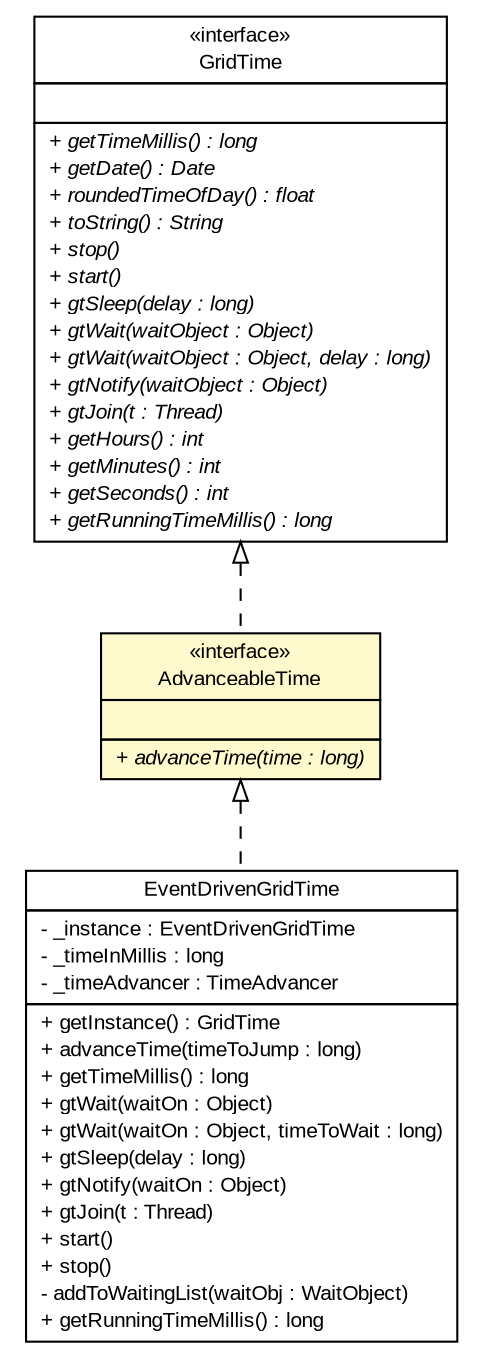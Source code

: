 #!/usr/local/bin/dot
#
# Class diagram 
# Generated by UMLGraph version R5_7_2-3-gee82a7 (http://www.umlgraph.org/)
#

digraph G {
	edge [fontname="arial",fontsize=10,labelfontname="arial",labelfontsize=10];
	node [fontname="arial",fontsize=10,shape=plaintext];
	nodesep=0.25;
	ranksep=0.5;
	// org.edg.data.replication.optorsim.time.GridTime
	c1360 [label=<<table title="org.edg.data.replication.optorsim.time.GridTime" border="0" cellborder="1" cellspacing="0" cellpadding="2" port="p" href="./GridTime.html">
		<tr><td><table border="0" cellspacing="0" cellpadding="1">
<tr><td align="center" balign="center"> &#171;interface&#187; </td></tr>
<tr><td align="center" balign="center"> GridTime </td></tr>
		</table></td></tr>
		<tr><td><table border="0" cellspacing="0" cellpadding="1">
<tr><td align="left" balign="left">  </td></tr>
		</table></td></tr>
		<tr><td><table border="0" cellspacing="0" cellpadding="1">
<tr><td align="left" balign="left"><font face="arial italic" point-size="10.0"> + getTimeMillis() : long </font></td></tr>
<tr><td align="left" balign="left"><font face="arial italic" point-size="10.0"> + getDate() : Date </font></td></tr>
<tr><td align="left" balign="left"><font face="arial italic" point-size="10.0"> + roundedTimeOfDay() : float </font></td></tr>
<tr><td align="left" balign="left"><font face="arial italic" point-size="10.0"> + toString() : String </font></td></tr>
<tr><td align="left" balign="left"><font face="arial italic" point-size="10.0"> + stop() </font></td></tr>
<tr><td align="left" balign="left"><font face="arial italic" point-size="10.0"> + start() </font></td></tr>
<tr><td align="left" balign="left"><font face="arial italic" point-size="10.0"> + gtSleep(delay : long) </font></td></tr>
<tr><td align="left" balign="left"><font face="arial italic" point-size="10.0"> + gtWait(waitObject : Object) </font></td></tr>
<tr><td align="left" balign="left"><font face="arial italic" point-size="10.0"> + gtWait(waitObject : Object, delay : long) </font></td></tr>
<tr><td align="left" balign="left"><font face="arial italic" point-size="10.0"> + gtNotify(waitObject : Object) </font></td></tr>
<tr><td align="left" balign="left"><font face="arial italic" point-size="10.0"> + gtJoin(t : Thread) </font></td></tr>
<tr><td align="left" balign="left"><font face="arial italic" point-size="10.0"> + getHours() : int </font></td></tr>
<tr><td align="left" balign="left"><font face="arial italic" point-size="10.0"> + getMinutes() : int </font></td></tr>
<tr><td align="left" balign="left"><font face="arial italic" point-size="10.0"> + getSeconds() : int </font></td></tr>
<tr><td align="left" balign="left"><font face="arial italic" point-size="10.0"> + getRunningTimeMillis() : long </font></td></tr>
		</table></td></tr>
		</table>>, URL="./GridTime.html", fontname="arial", fontcolor="black", fontsize=10.0];
	// org.edg.data.replication.optorsim.time.EventDrivenGridTime
	c1361 [label=<<table title="org.edg.data.replication.optorsim.time.EventDrivenGridTime" border="0" cellborder="1" cellspacing="0" cellpadding="2" port="p" href="./EventDrivenGridTime.html">
		<tr><td><table border="0" cellspacing="0" cellpadding="1">
<tr><td align="center" balign="center"> EventDrivenGridTime </td></tr>
		</table></td></tr>
		<tr><td><table border="0" cellspacing="0" cellpadding="1">
<tr><td align="left" balign="left"> - _instance : EventDrivenGridTime </td></tr>
<tr><td align="left" balign="left"> - _timeInMillis : long </td></tr>
<tr><td align="left" balign="left"> - _timeAdvancer : TimeAdvancer </td></tr>
		</table></td></tr>
		<tr><td><table border="0" cellspacing="0" cellpadding="1">
<tr><td align="left" balign="left"> + getInstance() : GridTime </td></tr>
<tr><td align="left" balign="left"> + advanceTime(timeToJump : long) </td></tr>
<tr><td align="left" balign="left"> + getTimeMillis() : long </td></tr>
<tr><td align="left" balign="left"> + gtWait(waitOn : Object) </td></tr>
<tr><td align="left" balign="left"> + gtWait(waitOn : Object, timeToWait : long) </td></tr>
<tr><td align="left" balign="left"> + gtSleep(delay : long) </td></tr>
<tr><td align="left" balign="left"> + gtNotify(waitOn : Object) </td></tr>
<tr><td align="left" balign="left"> + gtJoin(t : Thread) </td></tr>
<tr><td align="left" balign="left"> + start() </td></tr>
<tr><td align="left" balign="left"> + stop() </td></tr>
<tr><td align="left" balign="left"> - addToWaitingList(waitObj : WaitObject) </td></tr>
<tr><td align="left" balign="left"> + getRunningTimeMillis() : long </td></tr>
		</table></td></tr>
		</table>>, URL="./EventDrivenGridTime.html", fontname="arial", fontcolor="black", fontsize=10.0];
	// org.edg.data.replication.optorsim.time.AdvanceableTime
	c1362 [label=<<table title="org.edg.data.replication.optorsim.time.AdvanceableTime" border="0" cellborder="1" cellspacing="0" cellpadding="2" port="p" bgcolor="lemonChiffon" href="./AdvanceableTime.html">
		<tr><td><table border="0" cellspacing="0" cellpadding="1">
<tr><td align="center" balign="center"> &#171;interface&#187; </td></tr>
<tr><td align="center" balign="center"> AdvanceableTime </td></tr>
		</table></td></tr>
		<tr><td><table border="0" cellspacing="0" cellpadding="1">
<tr><td align="left" balign="left">  </td></tr>
		</table></td></tr>
		<tr><td><table border="0" cellspacing="0" cellpadding="1">
<tr><td align="left" balign="left"><font face="arial italic" point-size="10.0"> + advanceTime(time : long) </font></td></tr>
		</table></td></tr>
		</table>>, URL="./AdvanceableTime.html", fontname="arial", fontcolor="black", fontsize=10.0];
	//org.edg.data.replication.optorsim.time.EventDrivenGridTime implements org.edg.data.replication.optorsim.time.AdvanceableTime
	c1362:p -> c1361:p [dir=back,arrowtail=empty,style=dashed];
	//org.edg.data.replication.optorsim.time.AdvanceableTime implements org.edg.data.replication.optorsim.time.GridTime
	c1360:p -> c1362:p [dir=back,arrowtail=empty,style=dashed];
}

